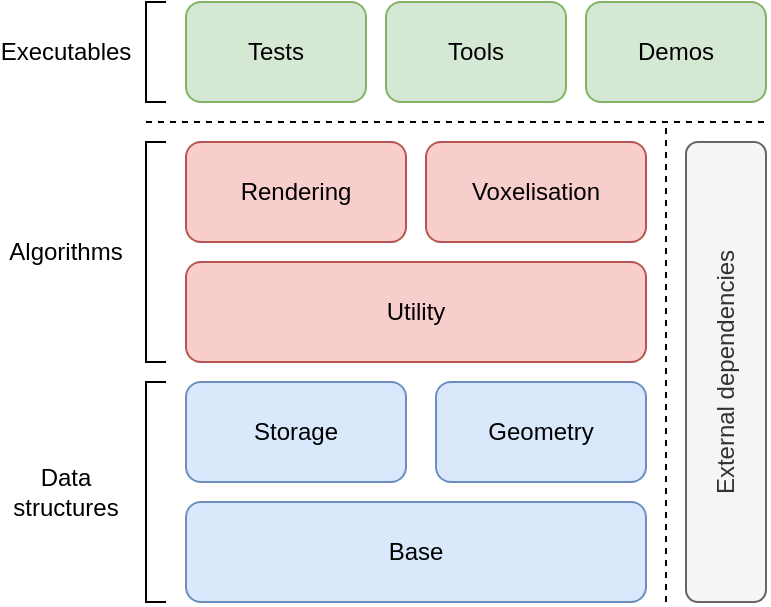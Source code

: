 <mxfile version="13.3.5" type="device"><diagram id="kf48dbDsbnldoTGEBmzL" name="Page-1"><mxGraphModel dx="1086" dy="776" grid="1" gridSize="10" guides="1" tooltips="1" connect="1" arrows="1" fold="1" page="1" pageScale="1" pageWidth="827" pageHeight="1169" math="0" shadow="0"><root><mxCell id="0"/><mxCell id="1" parent="0"/><mxCell id="tjaHhBd8kbsW0Jy8k4Pc-1" value="Base" style="rounded=1;whiteSpace=wrap;html=1;fillColor=#dae8fc;strokeColor=#6c8ebf;" parent="1" vertex="1"><mxGeometry x="280" y="530" width="230" height="50" as="geometry"/></mxCell><mxCell id="tjaHhBd8kbsW0Jy8k4Pc-2" value="Storage" style="rounded=1;whiteSpace=wrap;html=1;fillColor=#dae8fc;strokeColor=#6c8ebf;" parent="1" vertex="1"><mxGeometry x="280" y="470" width="110" height="50" as="geometry"/></mxCell><mxCell id="tjaHhBd8kbsW0Jy8k4Pc-3" value="Geometry" style="rounded=1;whiteSpace=wrap;html=1;fillColor=#dae8fc;strokeColor=#6c8ebf;" parent="1" vertex="1"><mxGeometry x="405" y="470" width="105" height="50" as="geometry"/></mxCell><mxCell id="tjaHhBd8kbsW0Jy8k4Pc-4" value="Rendering" style="rounded=1;whiteSpace=wrap;html=1;fillColor=#f8cecc;strokeColor=#b85450;" parent="1" vertex="1"><mxGeometry x="280" y="350" width="110" height="50" as="geometry"/></mxCell><mxCell id="tjaHhBd8kbsW0Jy8k4Pc-5" value="Voxelisation" style="rounded=1;whiteSpace=wrap;html=1;fillColor=#f8cecc;strokeColor=#b85450;" parent="1" vertex="1"><mxGeometry x="400" y="350" width="110" height="50" as="geometry"/></mxCell><mxCell id="tjaHhBd8kbsW0Jy8k4Pc-6" value="Utility" style="rounded=1;whiteSpace=wrap;html=1;fillColor=#f8cecc;strokeColor=#b85450;" parent="1" vertex="1"><mxGeometry x="280" y="410" width="230" height="50" as="geometry"/></mxCell><mxCell id="tjaHhBd8kbsW0Jy8k4Pc-17" value="Tests" style="rounded=1;whiteSpace=wrap;html=1;fillColor=#d5e8d4;strokeColor=#82b366;" parent="1" vertex="1"><mxGeometry x="280" y="280" width="90" height="50" as="geometry"/></mxCell><mxCell id="tjaHhBd8kbsW0Jy8k4Pc-18" value="Tools" style="rounded=1;whiteSpace=wrap;html=1;fillColor=#d5e8d4;strokeColor=#82b366;" parent="1" vertex="1"><mxGeometry x="380" y="280" width="90" height="50" as="geometry"/></mxCell><mxCell id="tjaHhBd8kbsW0Jy8k4Pc-19" value="Demos" style="rounded=1;whiteSpace=wrap;html=1;fillColor=#d5e8d4;strokeColor=#82b366;" parent="1" vertex="1"><mxGeometry x="480" y="280" width="90" height="50" as="geometry"/></mxCell><mxCell id="tjaHhBd8kbsW0Jy8k4Pc-20" value="" style="endArrow=none;html=1;dashed=1;" parent="1" edge="1"><mxGeometry width="50" height="50" relative="1" as="geometry"><mxPoint x="260" y="340" as="sourcePoint"/><mxPoint x="570" y="340" as="targetPoint"/></mxGeometry></mxCell><mxCell id="tjaHhBd8kbsW0Jy8k4Pc-23" value="" style="endArrow=none;html=1;rounded=0;" parent="1" edge="1"><mxGeometry width="50" height="50" relative="1" as="geometry"><mxPoint x="270" y="580" as="sourcePoint"/><mxPoint x="270" y="470" as="targetPoint"/><Array as="points"><mxPoint x="260" y="580"/><mxPoint x="260" y="470"/></Array></mxGeometry></mxCell><mxCell id="tjaHhBd8kbsW0Jy8k4Pc-24" value="" style="endArrow=none;html=1;rounded=0;" parent="1" edge="1"><mxGeometry width="50" height="50" relative="1" as="geometry"><mxPoint x="270" y="460" as="sourcePoint"/><mxPoint x="270" y="350" as="targetPoint"/><Array as="points"><mxPoint x="260" y="460"/><mxPoint x="260" y="350"/></Array></mxGeometry></mxCell><mxCell id="tjaHhBd8kbsW0Jy8k4Pc-26" value="Algorithms" style="text;html=1;strokeColor=none;fillColor=none;align=center;verticalAlign=middle;whiteSpace=wrap;rounded=0;" parent="1" vertex="1"><mxGeometry x="200" y="390" width="40" height="30" as="geometry"/></mxCell><mxCell id="tjaHhBd8kbsW0Jy8k4Pc-27" value="Data&lt;br&gt;structures" style="text;html=1;strokeColor=none;fillColor=none;align=center;verticalAlign=middle;whiteSpace=wrap;rounded=0;" parent="1" vertex="1"><mxGeometry x="200" y="510" width="40" height="30" as="geometry"/></mxCell><mxCell id="tjaHhBd8kbsW0Jy8k4Pc-32" value="" style="endArrow=none;html=1;rounded=0;" parent="1" edge="1"><mxGeometry width="50" height="50" relative="1" as="geometry"><mxPoint x="270" y="330" as="sourcePoint"/><mxPoint x="270" y="280" as="targetPoint"/><Array as="points"><mxPoint x="260" y="330"/><mxPoint x="260" y="280"/></Array></mxGeometry></mxCell><mxCell id="tjaHhBd8kbsW0Jy8k4Pc-33" value="Executables" style="text;html=1;strokeColor=none;fillColor=none;align=center;verticalAlign=middle;whiteSpace=wrap;rounded=0;" parent="1" vertex="1"><mxGeometry x="200" y="290" width="40" height="30" as="geometry"/></mxCell><mxCell id="rrwtprROUUmCnOYy_aV7-1" value="External dependencies" style="rounded=1;whiteSpace=wrap;html=1;rotation=-90;fillColor=#f5f5f5;strokeColor=#666666;fontColor=#333333;" parent="1" vertex="1"><mxGeometry x="435" y="445" width="230" height="40" as="geometry"/></mxCell><mxCell id="rrwtprROUUmCnOYy_aV7-3" value="" style="endArrow=none;html=1;dashed=1;" parent="1" edge="1"><mxGeometry width="50" height="50" relative="1" as="geometry"><mxPoint x="520" y="580" as="sourcePoint"/><mxPoint x="520" y="340" as="targetPoint"/></mxGeometry></mxCell></root></mxGraphModel></diagram></mxfile>